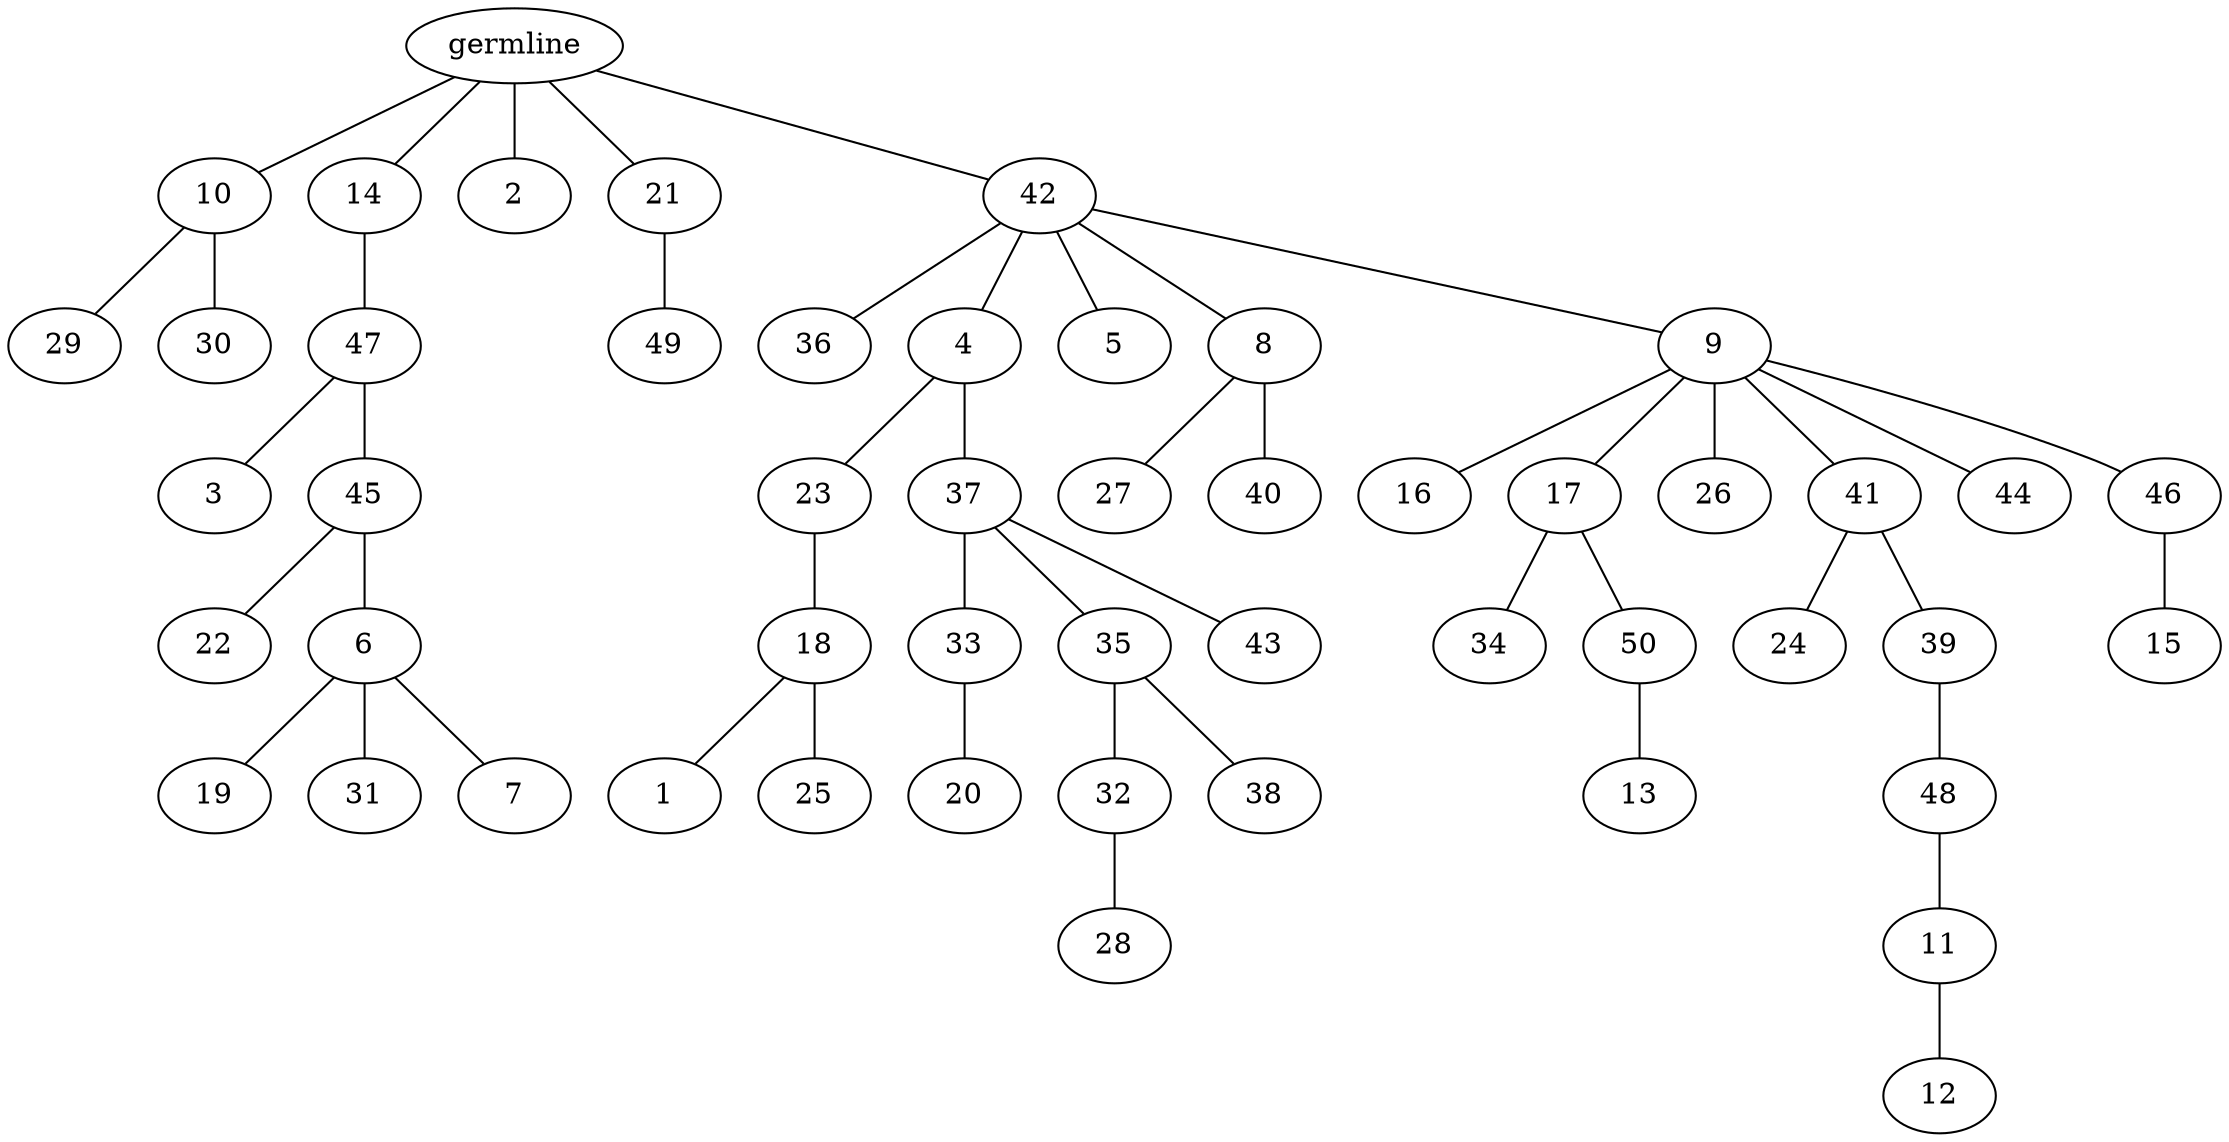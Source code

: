 graph tree {
    "139694517350016" [label="germline"];
    "139694525731456" [label="10"];
    "139694525734480" [label="29"];
    "139694525733808" [label="30"];
    "139694525733088" [label="14"];
    "139694525948112" [label="47"];
    "139694522531504" [label="3"];
    "139694525948544" [label="45"];
    "139694525950320" [label="22"];
    "139694525949504" [label="6"];
    "139694525949792" [label="19"];
    "139694525949648" [label="31"];
    "139694525948304" [label="7"];
    "139694525948448" [label="2"];
    "139694525950032" [label="21"];
    "139694525948736" [label="49"];
    "139694525950752" [label="42"];
    "139694525949024" [label="36"];
    "139694525948496" [label="4"];
    "139694525950224" [label="23"];
    "139694525950704" [label="18"];
    "139694525950944" [label="1"];
    "139694525951568" [label="25"];
    "139694525949360" [label="37"];
    "139694525951424" [label="33"];
    "139694525951712" [label="20"];
    "139694525951040" [label="35"];
    "139694525951760" [label="32"];
    "139694525952112" [label="28"];
    "139694525948208" [label="38"];
    "139694525951904" [label="43"];
    "139694525950368" [label="5"];
    "139694525950656" [label="8"];
    "139694525952784" [label="27"];
    "139694525953216" [label="40"];
    "139694525955616" [label="9"];
    "139694525952976" [label="16"];
    "139694525952736" [label="17"];
    "139694525952256" [label="34"];
    "139694525953888" [label="50"];
    "139694525954560" [label="13"];
    "139694525952928" [label="26"];
    "139694525954992" [label="41"];
    "139694525954224" [label="24"];
    "139694525952832" [label="39"];
    "139694525955904" [label="48"];
    "139694525952880" [label="11"];
    "139694525955376" [label="12"];
    "139694525955424" [label="44"];
    "139694525952304" [label="46"];
    "139694525956048" [label="15"];
    "139694517350016" -- "139694525731456";
    "139694517350016" -- "139694525733088";
    "139694517350016" -- "139694525948448";
    "139694517350016" -- "139694525950032";
    "139694517350016" -- "139694525950752";
    "139694525731456" -- "139694525734480";
    "139694525731456" -- "139694525733808";
    "139694525733088" -- "139694525948112";
    "139694525948112" -- "139694522531504";
    "139694525948112" -- "139694525948544";
    "139694525948544" -- "139694525950320";
    "139694525948544" -- "139694525949504";
    "139694525949504" -- "139694525949792";
    "139694525949504" -- "139694525949648";
    "139694525949504" -- "139694525948304";
    "139694525950032" -- "139694525948736";
    "139694525950752" -- "139694525949024";
    "139694525950752" -- "139694525948496";
    "139694525950752" -- "139694525950368";
    "139694525950752" -- "139694525950656";
    "139694525950752" -- "139694525955616";
    "139694525948496" -- "139694525950224";
    "139694525948496" -- "139694525949360";
    "139694525950224" -- "139694525950704";
    "139694525950704" -- "139694525950944";
    "139694525950704" -- "139694525951568";
    "139694525949360" -- "139694525951424";
    "139694525949360" -- "139694525951040";
    "139694525949360" -- "139694525951904";
    "139694525951424" -- "139694525951712";
    "139694525951040" -- "139694525951760";
    "139694525951040" -- "139694525948208";
    "139694525951760" -- "139694525952112";
    "139694525950656" -- "139694525952784";
    "139694525950656" -- "139694525953216";
    "139694525955616" -- "139694525952976";
    "139694525955616" -- "139694525952736";
    "139694525955616" -- "139694525952928";
    "139694525955616" -- "139694525954992";
    "139694525955616" -- "139694525955424";
    "139694525955616" -- "139694525952304";
    "139694525952736" -- "139694525952256";
    "139694525952736" -- "139694525953888";
    "139694525953888" -- "139694525954560";
    "139694525954992" -- "139694525954224";
    "139694525954992" -- "139694525952832";
    "139694525952832" -- "139694525955904";
    "139694525955904" -- "139694525952880";
    "139694525952880" -- "139694525955376";
    "139694525952304" -- "139694525956048";
}
